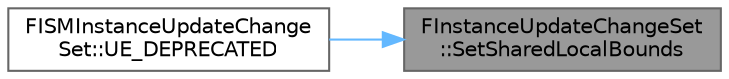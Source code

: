 digraph "FInstanceUpdateChangeSet::SetSharedLocalBounds"
{
 // INTERACTIVE_SVG=YES
 // LATEX_PDF_SIZE
  bgcolor="transparent";
  edge [fontname=Helvetica,fontsize=10,labelfontname=Helvetica,labelfontsize=10];
  node [fontname=Helvetica,fontsize=10,shape=box,height=0.2,width=0.4];
  rankdir="RL";
  Node1 [id="Node000001",label="FInstanceUpdateChangeSet\l::SetSharedLocalBounds",height=0.2,width=0.4,color="gray40", fillcolor="grey60", style="filled", fontcolor="black",tooltip="Used to set a single, shared, instance local bounds, only allowed when Flags.bHasPerInstanceLocalBoun..."];
  Node1 -> Node2 [id="edge1_Node000001_Node000002",dir="back",color="steelblue1",style="solid",tooltip=" "];
  Node2 [id="Node000002",label="FISMInstanceUpdateChange\lSet::UE_DEPRECATED",height=0.2,width=0.4,color="grey40", fillcolor="white", style="filled",URL="$d1/df9/classFISMInstanceUpdateChangeSet.html#ac55e46b0f9dd85b5f688e494b1c64c06",tooltip=" "];
}
